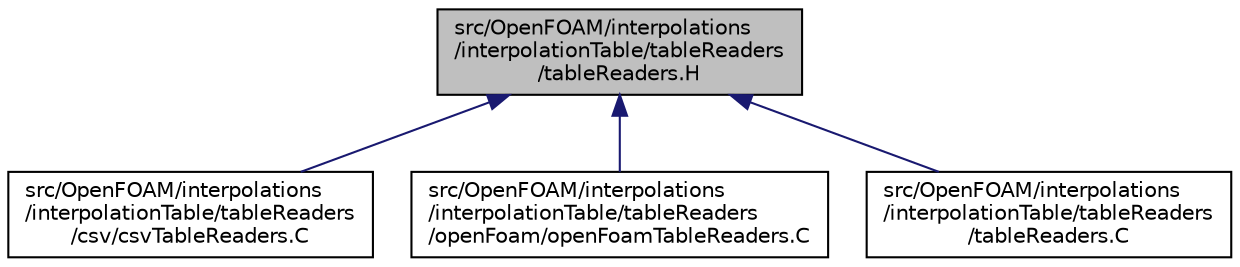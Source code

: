 digraph "src/OpenFOAM/interpolations/interpolationTable/tableReaders/tableReaders.H"
{
  bgcolor="transparent";
  edge [fontname="Helvetica",fontsize="10",labelfontname="Helvetica",labelfontsize="10"];
  node [fontname="Helvetica",fontsize="10",shape=record];
  Node1 [label="src/OpenFOAM/interpolations\l/interpolationTable/tableReaders\l/tableReaders.H",height=0.2,width=0.4,color="black", fillcolor="grey75", style="filled", fontcolor="black"];
  Node1 -> Node2 [dir="back",color="midnightblue",fontsize="10",style="solid",fontname="Helvetica"];
  Node2 [label="src/OpenFOAM/interpolations\l/interpolationTable/tableReaders\l/csv/csvTableReaders.C",height=0.2,width=0.4,color="black",URL="$a08255.html"];
  Node1 -> Node3 [dir="back",color="midnightblue",fontsize="10",style="solid",fontname="Helvetica"];
  Node3 [label="src/OpenFOAM/interpolations\l/interpolationTable/tableReaders\l/openFoam/openFoamTableReaders.C",height=0.2,width=0.4,color="black",URL="$a08258.html"];
  Node1 -> Node4 [dir="back",color="midnightblue",fontsize="10",style="solid",fontname="Helvetica"];
  Node4 [label="src/OpenFOAM/interpolations\l/interpolationTable/tableReaders\l/tableReaders.C",height=0.2,width=0.4,color="black",URL="$a08261.html"];
}
